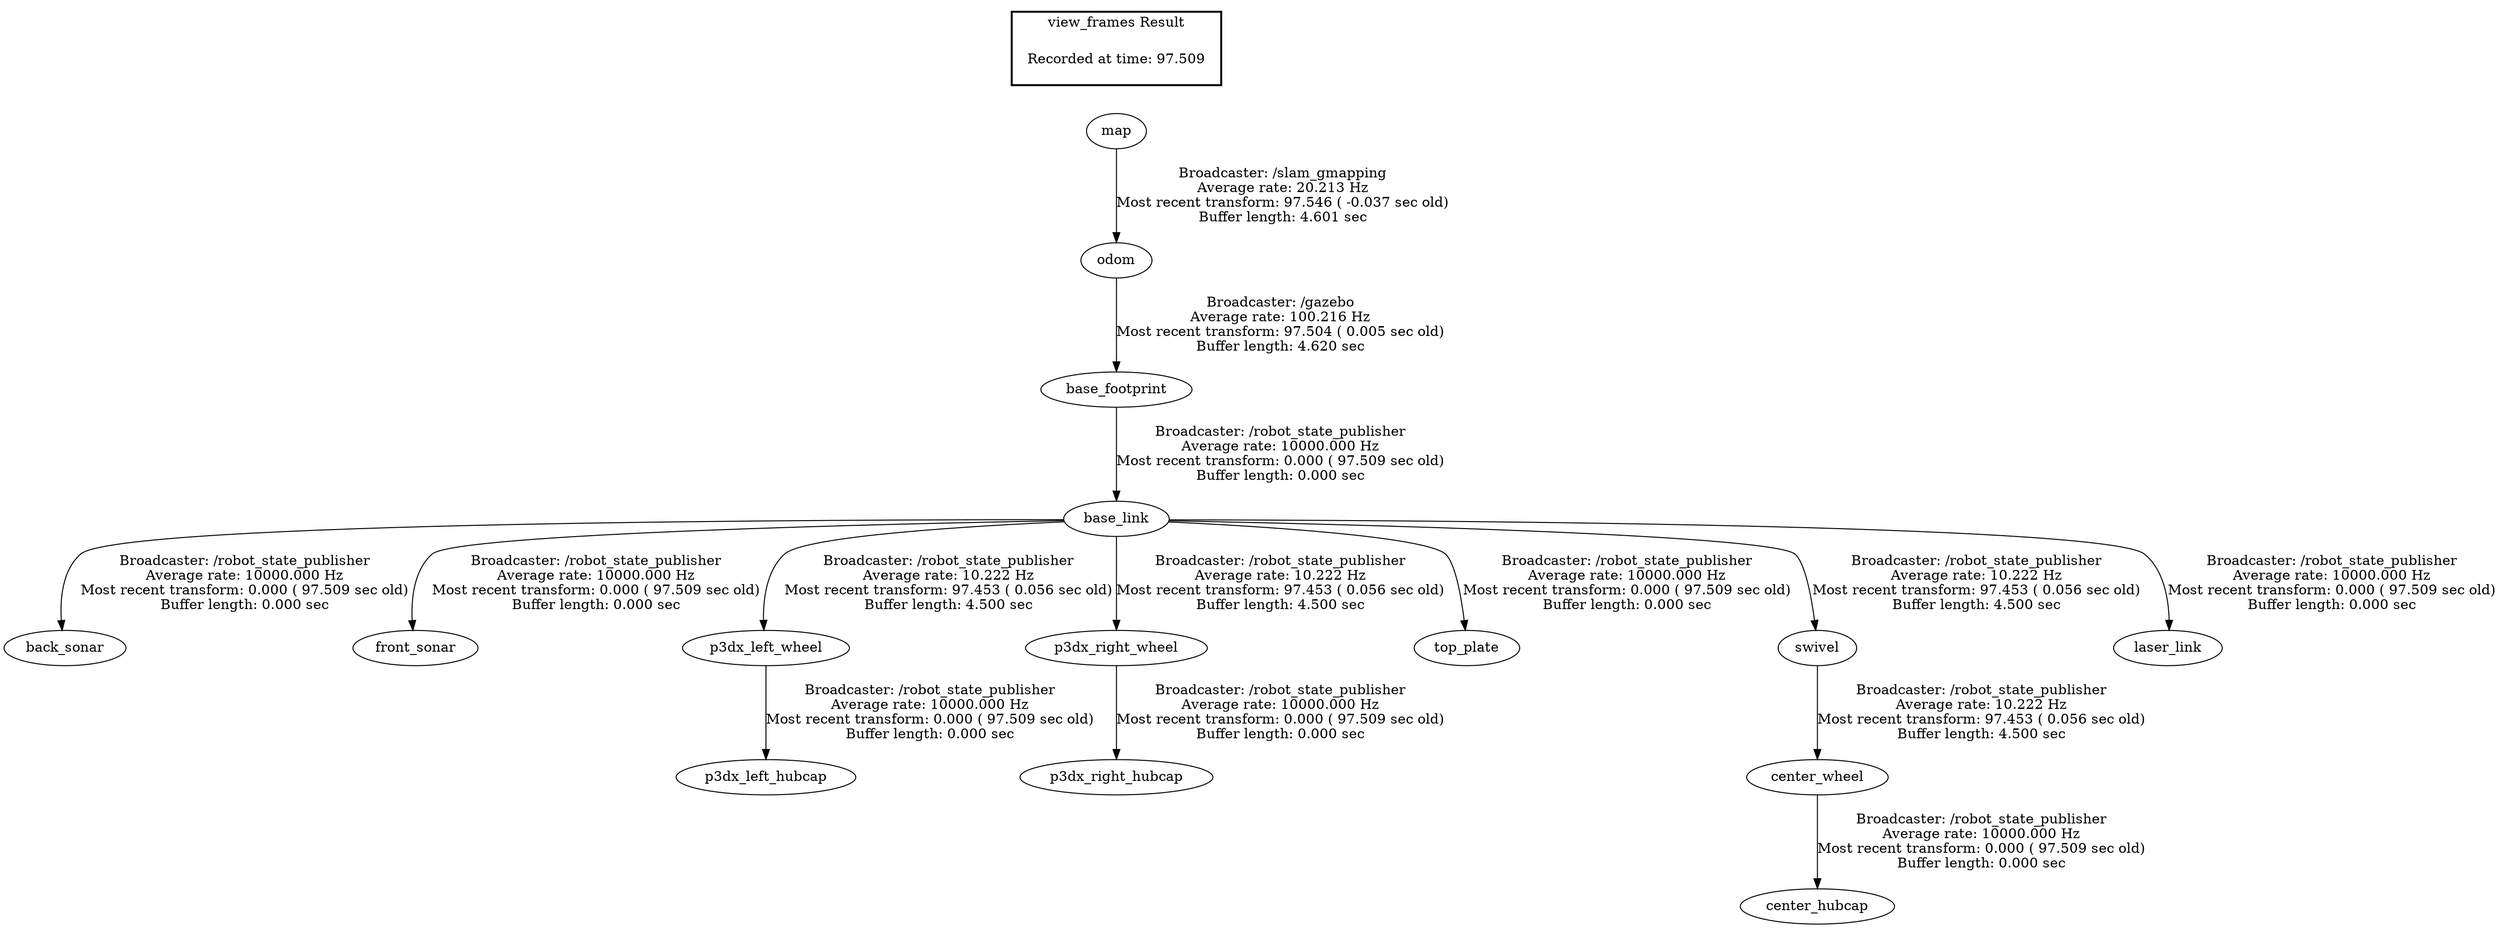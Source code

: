 digraph G {
"base_link" -> "back_sonar"[label="Broadcaster: /robot_state_publisher\nAverage rate: 10000.000 Hz\nMost recent transform: 0.000 ( 97.509 sec old)\nBuffer length: 0.000 sec\n"];
"base_footprint" -> "base_link"[label="Broadcaster: /robot_state_publisher\nAverage rate: 10000.000 Hz\nMost recent transform: 0.000 ( 97.509 sec old)\nBuffer length: 0.000 sec\n"];
"odom" -> "base_footprint"[label="Broadcaster: /gazebo\nAverage rate: 100.216 Hz\nMost recent transform: 97.504 ( 0.005 sec old)\nBuffer length: 4.620 sec\n"];
"base_link" -> "front_sonar"[label="Broadcaster: /robot_state_publisher\nAverage rate: 10000.000 Hz\nMost recent transform: 0.000 ( 97.509 sec old)\nBuffer length: 0.000 sec\n"];
"p3dx_left_wheel" -> "p3dx_left_hubcap"[label="Broadcaster: /robot_state_publisher\nAverage rate: 10000.000 Hz\nMost recent transform: 0.000 ( 97.509 sec old)\nBuffer length: 0.000 sec\n"];
"base_link" -> "p3dx_left_wheel"[label="Broadcaster: /robot_state_publisher\nAverage rate: 10.222 Hz\nMost recent transform: 97.453 ( 0.056 sec old)\nBuffer length: 4.500 sec\n"];
"p3dx_right_wheel" -> "p3dx_right_hubcap"[label="Broadcaster: /robot_state_publisher\nAverage rate: 10000.000 Hz\nMost recent transform: 0.000 ( 97.509 sec old)\nBuffer length: 0.000 sec\n"];
"base_link" -> "p3dx_right_wheel"[label="Broadcaster: /robot_state_publisher\nAverage rate: 10.222 Hz\nMost recent transform: 97.453 ( 0.056 sec old)\nBuffer length: 4.500 sec\n"];
"base_link" -> "top_plate"[label="Broadcaster: /robot_state_publisher\nAverage rate: 10000.000 Hz\nMost recent transform: 0.000 ( 97.509 sec old)\nBuffer length: 0.000 sec\n"];
"center_wheel" -> "center_hubcap"[label="Broadcaster: /robot_state_publisher\nAverage rate: 10000.000 Hz\nMost recent transform: 0.000 ( 97.509 sec old)\nBuffer length: 0.000 sec\n"];
"swivel" -> "center_wheel"[label="Broadcaster: /robot_state_publisher\nAverage rate: 10.222 Hz\nMost recent transform: 97.453 ( 0.056 sec old)\nBuffer length: 4.500 sec\n"];
"base_link" -> "laser_link"[label="Broadcaster: /robot_state_publisher\nAverage rate: 10000.000 Hz\nMost recent transform: 0.000 ( 97.509 sec old)\nBuffer length: 0.000 sec\n"];
"map" -> "odom"[label="Broadcaster: /slam_gmapping\nAverage rate: 20.213 Hz\nMost recent transform: 97.546 ( -0.037 sec old)\nBuffer length: 4.601 sec\n"];
"base_link" -> "swivel"[label="Broadcaster: /robot_state_publisher\nAverage rate: 10.222 Hz\nMost recent transform: 97.453 ( 0.056 sec old)\nBuffer length: 4.500 sec\n"];
edge [style=invis];
 subgraph cluster_legend { style=bold; color=black; label ="view_frames Result";
"Recorded at time: 97.509"[ shape=plaintext ] ;
 }->"map";
}